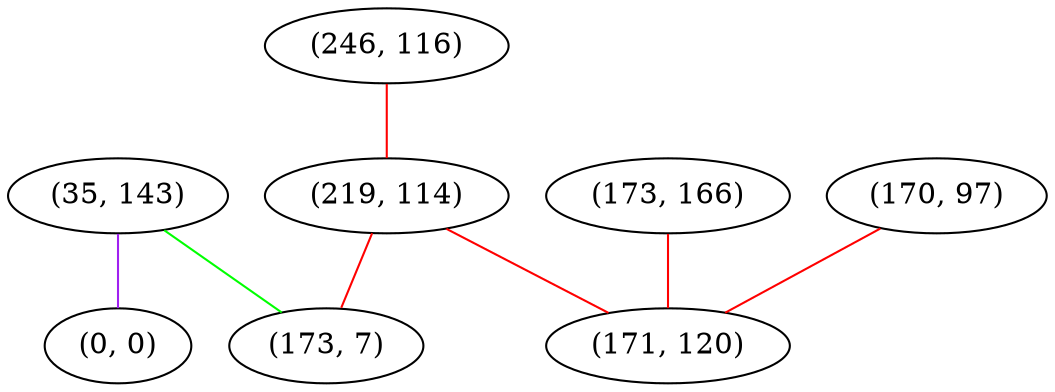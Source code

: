 graph "" {
"(35, 143)";
"(0, 0)";
"(246, 116)";
"(219, 114)";
"(173, 166)";
"(173, 7)";
"(170, 97)";
"(171, 120)";
"(35, 143)" -- "(173, 7)"  [color=green, key=0, weight=2];
"(35, 143)" -- "(0, 0)"  [color=purple, key=0, weight=4];
"(246, 116)" -- "(219, 114)"  [color=red, key=0, weight=1];
"(219, 114)" -- "(171, 120)"  [color=red, key=0, weight=1];
"(219, 114)" -- "(173, 7)"  [color=red, key=0, weight=1];
"(173, 166)" -- "(171, 120)"  [color=red, key=0, weight=1];
"(170, 97)" -- "(171, 120)"  [color=red, key=0, weight=1];
}
